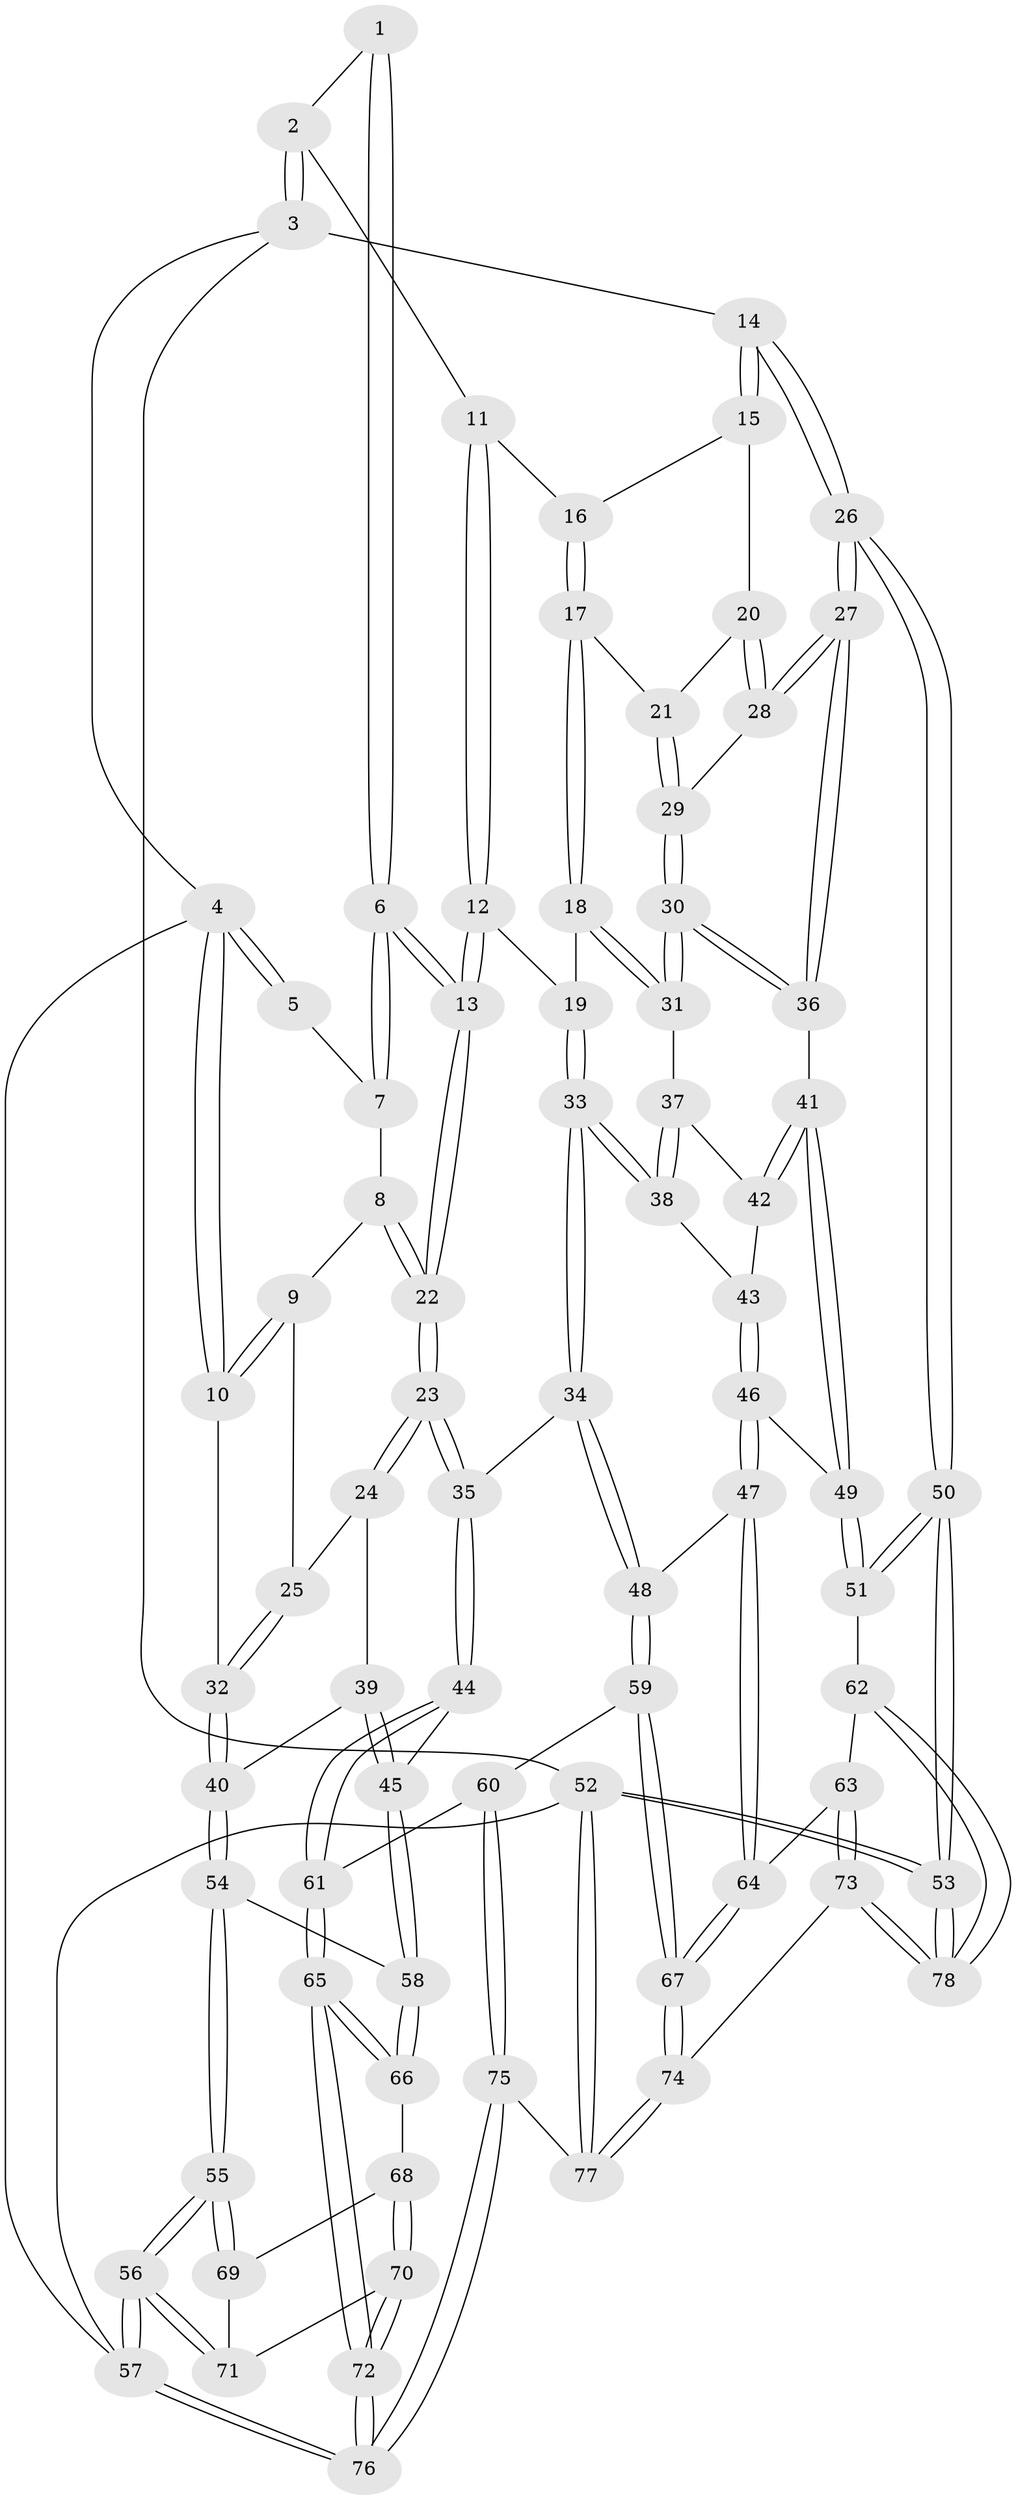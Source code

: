 // coarse degree distribution, {4: 0.14893617021276595, 3: 0.6595744680851063, 2: 0.0851063829787234, 5: 0.10638297872340426}
// Generated by graph-tools (version 1.1) at 2025/54/03/04/25 22:54:07]
// undirected, 78 vertices, 192 edges
graph export_dot {
  node [color=gray90,style=filled];
  1 [pos="+0.43007483834513155+0"];
  2 [pos="+0.6318498811216909+0"];
  3 [pos="+1+0"];
  4 [pos="+0+0"];
  5 [pos="+0.1707483302515696+0"];
  6 [pos="+0.36057570246280385+0.15381570060528194"];
  7 [pos="+0.19972606970553047+0"];
  8 [pos="+0.16347254149971635+0.11139419304209651"];
  9 [pos="+0.13541304518036634+0.12475718104223298"];
  10 [pos="+0+0"];
  11 [pos="+0.6305846412606334+0"];
  12 [pos="+0.5428264038240525+0.12467791945909577"];
  13 [pos="+0.3788983477027749+0.21440438390920982"];
  14 [pos="+1+0"];
  15 [pos="+0.9868270818718532+0.038816440772990235"];
  16 [pos="+0.7840227186894205+0.08889277374749367"];
  17 [pos="+0.7990147302019109+0.1829908762015489"];
  18 [pos="+0.7151735675076556+0.2573105603965406"];
  19 [pos="+0.6458200997108297+0.22769766499590888"];
  20 [pos="+0.913780512117317+0.16257029279185284"];
  21 [pos="+0.8141908601807507+0.18751409651470863"];
  22 [pos="+0.37414938259757774+0.22123911062254095"];
  23 [pos="+0.35883536010554695+0.28567951549051995"];
  24 [pos="+0.2084527846659309+0.28654413912882887"];
  25 [pos="+0.086697230235506+0.21184323956117876"];
  26 [pos="+1+0.3756747581258148"];
  27 [pos="+1+0.37431357285952044"];
  28 [pos="+0.9710733461347231+0.2688877141782862"];
  29 [pos="+0.854080274756955+0.23884855716993933"];
  30 [pos="+0.8522758175804576+0.357451057858501"];
  31 [pos="+0.7273355113419008+0.29914779811762443"];
  32 [pos="+0+0.31700906789868255"];
  33 [pos="+0.5151088139391707+0.45748737287672947"];
  34 [pos="+0.5079607099027043+0.4610408170810797"];
  35 [pos="+0.3849790088676442+0.41151547150948226"];
  36 [pos="+0.9194567896850402+0.42242845271772"];
  37 [pos="+0.6999598674628925+0.36464578759810024"];
  38 [pos="+0.6281057147309062+0.43069401028096443"];
  39 [pos="+0.08352718284166745+0.37822050150276054"];
  40 [pos="+0+0.32837360024189666"];
  41 [pos="+0.9028531334971394+0.4407296434387445"];
  42 [pos="+0.7638331546933894+0.4262969072882557"];
  43 [pos="+0.7172411257200721+0.48634976669603724"];
  44 [pos="+0.2991929219301816+0.5010884866745192"];
  45 [pos="+0.23793623052911597+0.5280378710817025"];
  46 [pos="+0.7708576659424584+0.5733324034219772"];
  47 [pos="+0.742640499034124+0.601547538257825"];
  48 [pos="+0.570407028511028+0.6087033832445404"];
  49 [pos="+0.84743753069505+0.5500233205267404"];
  50 [pos="+1+0.668641308685813"];
  51 [pos="+0.906267408581775+0.6309708606500399"];
  52 [pos="+1+1"];
  53 [pos="+1+1"];
  54 [pos="+0+0.42961492515596084"];
  55 [pos="+0+0.704403223243955"];
  56 [pos="+0+1"];
  57 [pos="+0+1"];
  58 [pos="+0.1715421505090426+0.5989895450679693"];
  59 [pos="+0.5336186808691527+0.7425413791362976"];
  60 [pos="+0.5295587741557193+0.7440460134799627"];
  61 [pos="+0.4209179184770127+0.758479085379384"];
  62 [pos="+0.8533282234888291+0.80095634735451"];
  63 [pos="+0.7683061084515913+0.7528452397104111"];
  64 [pos="+0.7658450584359516+0.7510502643883429"];
  65 [pos="+0.3385091933803179+0.8214473527156669"];
  66 [pos="+0.1643194224648841+0.6300766927928186"];
  67 [pos="+0.5854920235484488+0.7789560527966806"];
  68 [pos="+0.09645353637504926+0.7062790402005388"];
  69 [pos="+0.0647004171099952+0.7108367607852177"];
  70 [pos="+0.14230888953771212+0.8737239975407242"];
  71 [pos="+0+0.8889829916445607"];
  72 [pos="+0.2714631057328903+0.9836071430625773"];
  73 [pos="+0.6670697625529339+0.9197918615972063"];
  74 [pos="+0.6437917586044677+0.9267481421235425"];
  75 [pos="+0.4511783264827039+1"];
  76 [pos="+0.2985276568081839+1"];
  77 [pos="+0.5647947296737448+1"];
  78 [pos="+0.9024844261789712+0.8806634952488188"];
  1 -- 2;
  1 -- 6;
  1 -- 6;
  2 -- 3;
  2 -- 3;
  2 -- 11;
  3 -- 4;
  3 -- 14;
  3 -- 52;
  4 -- 5;
  4 -- 5;
  4 -- 10;
  4 -- 10;
  4 -- 57;
  5 -- 7;
  6 -- 7;
  6 -- 7;
  6 -- 13;
  6 -- 13;
  7 -- 8;
  8 -- 9;
  8 -- 22;
  8 -- 22;
  9 -- 10;
  9 -- 10;
  9 -- 25;
  10 -- 32;
  11 -- 12;
  11 -- 12;
  11 -- 16;
  12 -- 13;
  12 -- 13;
  12 -- 19;
  13 -- 22;
  13 -- 22;
  14 -- 15;
  14 -- 15;
  14 -- 26;
  14 -- 26;
  15 -- 16;
  15 -- 20;
  16 -- 17;
  16 -- 17;
  17 -- 18;
  17 -- 18;
  17 -- 21;
  18 -- 19;
  18 -- 31;
  18 -- 31;
  19 -- 33;
  19 -- 33;
  20 -- 21;
  20 -- 28;
  20 -- 28;
  21 -- 29;
  21 -- 29;
  22 -- 23;
  22 -- 23;
  23 -- 24;
  23 -- 24;
  23 -- 35;
  23 -- 35;
  24 -- 25;
  24 -- 39;
  25 -- 32;
  25 -- 32;
  26 -- 27;
  26 -- 27;
  26 -- 50;
  26 -- 50;
  27 -- 28;
  27 -- 28;
  27 -- 36;
  27 -- 36;
  28 -- 29;
  29 -- 30;
  29 -- 30;
  30 -- 31;
  30 -- 31;
  30 -- 36;
  30 -- 36;
  31 -- 37;
  32 -- 40;
  32 -- 40;
  33 -- 34;
  33 -- 34;
  33 -- 38;
  33 -- 38;
  34 -- 35;
  34 -- 48;
  34 -- 48;
  35 -- 44;
  35 -- 44;
  36 -- 41;
  37 -- 38;
  37 -- 38;
  37 -- 42;
  38 -- 43;
  39 -- 40;
  39 -- 45;
  39 -- 45;
  40 -- 54;
  40 -- 54;
  41 -- 42;
  41 -- 42;
  41 -- 49;
  41 -- 49;
  42 -- 43;
  43 -- 46;
  43 -- 46;
  44 -- 45;
  44 -- 61;
  44 -- 61;
  45 -- 58;
  45 -- 58;
  46 -- 47;
  46 -- 47;
  46 -- 49;
  47 -- 48;
  47 -- 64;
  47 -- 64;
  48 -- 59;
  48 -- 59;
  49 -- 51;
  49 -- 51;
  50 -- 51;
  50 -- 51;
  50 -- 53;
  50 -- 53;
  51 -- 62;
  52 -- 53;
  52 -- 53;
  52 -- 77;
  52 -- 77;
  52 -- 57;
  53 -- 78;
  53 -- 78;
  54 -- 55;
  54 -- 55;
  54 -- 58;
  55 -- 56;
  55 -- 56;
  55 -- 69;
  55 -- 69;
  56 -- 57;
  56 -- 57;
  56 -- 71;
  56 -- 71;
  57 -- 76;
  57 -- 76;
  58 -- 66;
  58 -- 66;
  59 -- 60;
  59 -- 67;
  59 -- 67;
  60 -- 61;
  60 -- 75;
  60 -- 75;
  61 -- 65;
  61 -- 65;
  62 -- 63;
  62 -- 78;
  62 -- 78;
  63 -- 64;
  63 -- 73;
  63 -- 73;
  64 -- 67;
  64 -- 67;
  65 -- 66;
  65 -- 66;
  65 -- 72;
  65 -- 72;
  66 -- 68;
  67 -- 74;
  67 -- 74;
  68 -- 69;
  68 -- 70;
  68 -- 70;
  69 -- 71;
  70 -- 71;
  70 -- 72;
  70 -- 72;
  72 -- 76;
  72 -- 76;
  73 -- 74;
  73 -- 78;
  73 -- 78;
  74 -- 77;
  74 -- 77;
  75 -- 76;
  75 -- 76;
  75 -- 77;
}
